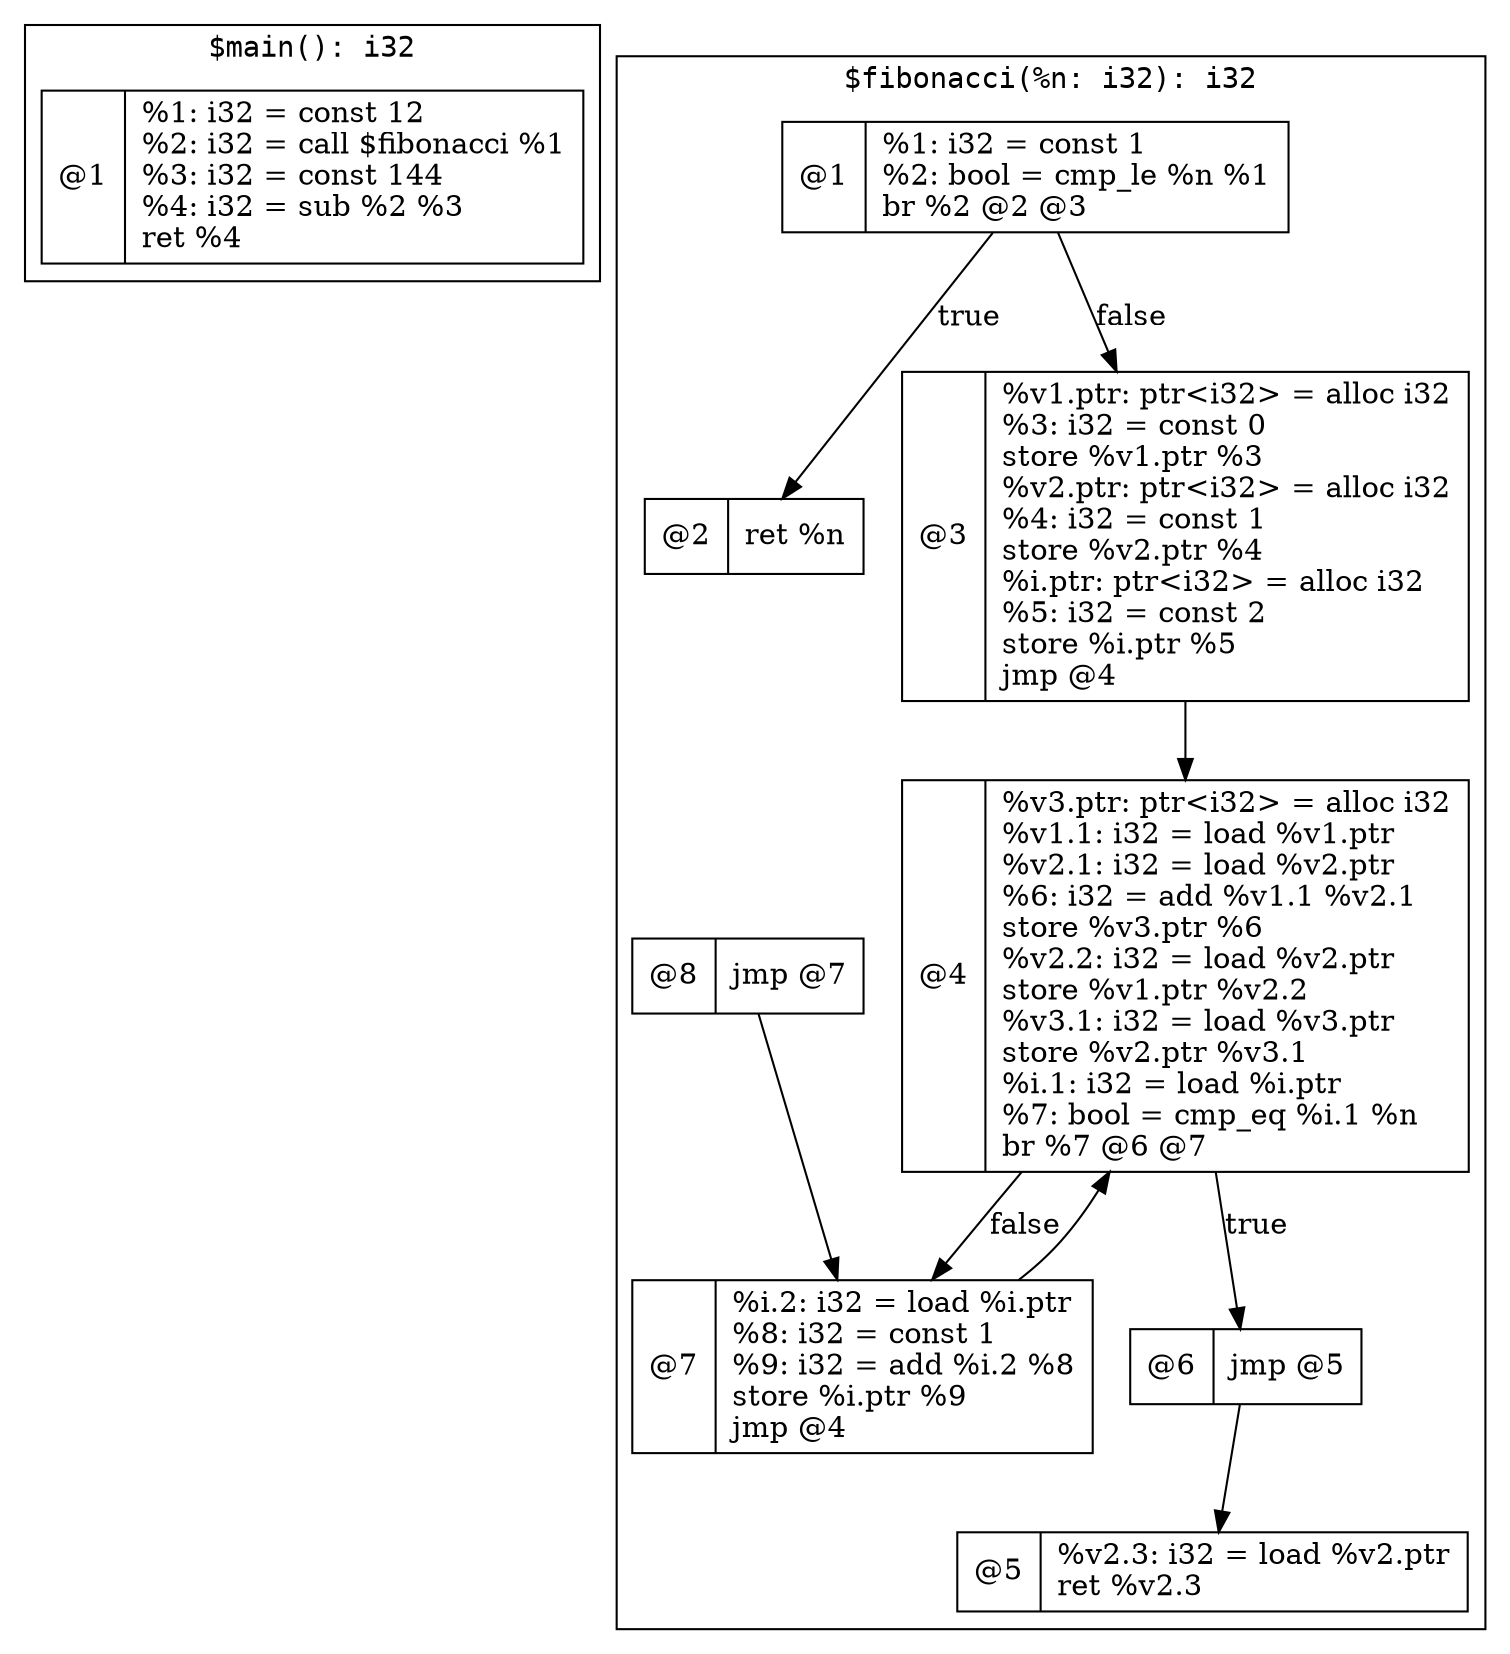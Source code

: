 digraph {
   fontname=monospace
   node [shape=record]

   subgraph cluster_0 {
      label="$main(): i32"

      "$main@1" [label="@1|%1: i32 = const 12\l%2: i32 = call $fibonacci %1\l%3: i32 = const 144\l%4: i32 = sub %2 %3\lret %4\l"]
   }

   subgraph cluster_1 {
      label="$fibonacci(%n: i32): i32"

      "$fibonacci@1" [label="@1|%1: i32 = const 1\l%2: bool = cmp_le %n %1\lbr %2 @2 @3\l"]
      "$fibonacci@1" -> "$fibonacci@2" [label="true"]
      "$fibonacci@1" -> "$fibonacci@3" [label="false"]

      "$fibonacci@2" [label="@2|ret %n\l"]

      "$fibonacci@3" [label="@3|%v1.ptr: ptr&lt;i32&gt; = alloc i32\l%3: i32 = const 0\lstore %v1.ptr %3\l%v2.ptr: ptr&lt;i32&gt; = alloc i32\l%4: i32 = const 1\lstore %v2.ptr %4\l%i.ptr: ptr&lt;i32&gt; = alloc i32\l%5: i32 = const 2\lstore %i.ptr %5\ljmp @4\l"]
      "$fibonacci@3" -> "$fibonacci@4"

      "$fibonacci@4" [label="@4|%v3.ptr: ptr&lt;i32&gt; = alloc i32\l%v1.1: i32 = load %v1.ptr\l%v2.1: i32 = load %v2.ptr\l%6: i32 = add %v1.1 %v2.1\lstore %v3.ptr %6\l%v2.2: i32 = load %v2.ptr\lstore %v1.ptr %v2.2\l%v3.1: i32 = load %v3.ptr\lstore %v2.ptr %v3.1\l%i.1: i32 = load %i.ptr\l%7: bool = cmp_eq %i.1 %n\lbr %7 @6 @7\l"]
      "$fibonacci@4" -> "$fibonacci@6" [label="true"]
      "$fibonacci@4" -> "$fibonacci@7" [label="false"]

      "$fibonacci@5" [label="@5|%v2.3: i32 = load %v2.ptr\lret %v2.3\l"]

      "$fibonacci@6" [label="@6|jmp @5\l"]
      "$fibonacci@6" -> "$fibonacci@5"

      "$fibonacci@7" [label="@7|%i.2: i32 = load %i.ptr\l%8: i32 = const 1\l%9: i32 = add %i.2 %8\lstore %i.ptr %9\ljmp @4\l"]
      "$fibonacci@7" -> "$fibonacci@4"

      "$fibonacci@8" [label="@8|jmp @7\l"]
      "$fibonacci@8" -> "$fibonacci@7"
   }
}
